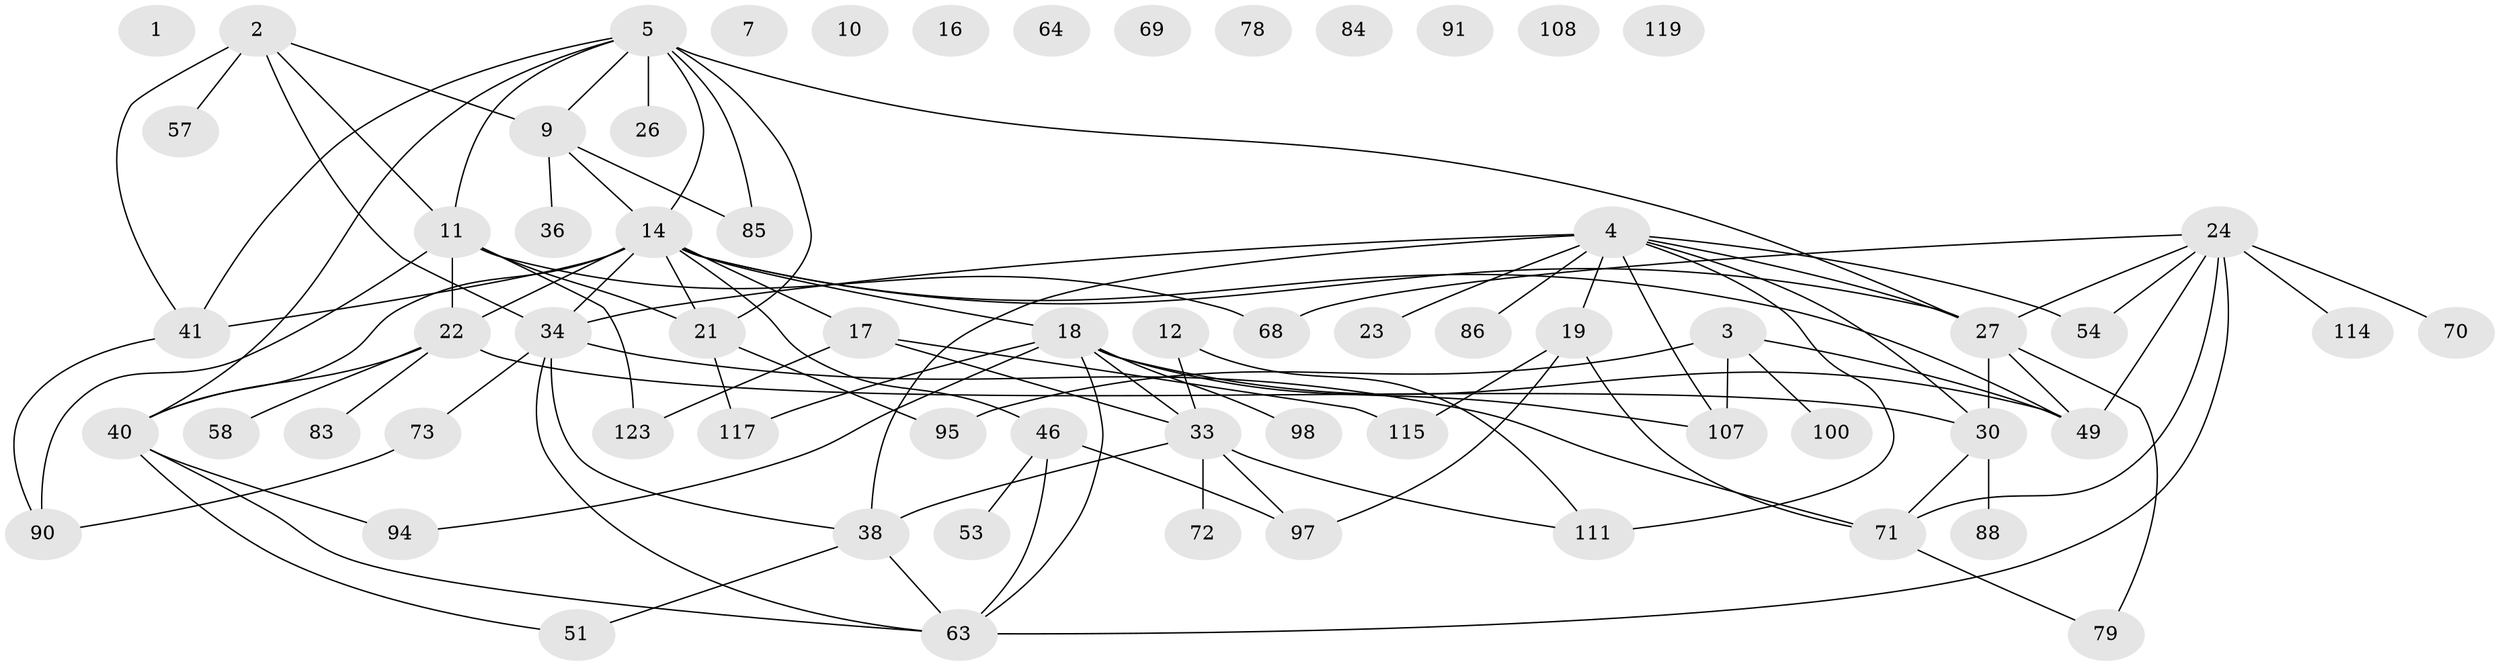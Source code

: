 // original degree distribution, {0: 0.08870967741935484, 2: 0.27419354838709675, 1: 0.12096774193548387, 4: 0.1774193548387097, 3: 0.22580645161290322, 6: 0.04032258064516129, 5: 0.056451612903225805, 7: 0.016129032258064516}
// Generated by graph-tools (version 1.1) at 2025/12/03/09/25 04:12:53]
// undirected, 65 vertices, 99 edges
graph export_dot {
graph [start="1"]
  node [color=gray90,style=filled];
  1;
  2 [super="+76+82"];
  3 [super="+96"];
  4 [super="+8+15+20+25"];
  5 [super="+6+31+37+48"];
  7;
  9 [super="+13+65"];
  10;
  11 [super="+89+120"];
  12 [super="+42+110"];
  14 [super="+28+50+116+118"];
  16;
  17 [super="+55+59"];
  18 [super="+35+102"];
  19 [super="+44+61"];
  21 [super="+43+93"];
  22 [super="+77+124"];
  23;
  24 [super="+29+32+67"];
  26 [super="+66"];
  27 [super="+104+106+109"];
  30 [super="+47+112"];
  33 [super="+45+81+92"];
  34 [super="+52+60+74+122"];
  36;
  38 [super="+39+87"];
  40 [super="+99"];
  41 [super="+80"];
  46 [super="+56+113"];
  49;
  51;
  53;
  54;
  57;
  58 [super="+62"];
  63 [super="+101+105"];
  64;
  68;
  69;
  70;
  71 [super="+103"];
  72;
  73 [super="+75"];
  78;
  79;
  83;
  84;
  85;
  86;
  88;
  90 [super="+121"];
  91;
  94;
  95;
  97;
  98;
  100;
  107;
  108;
  111;
  114;
  115;
  117;
  119;
  123;
  2 -- 41;
  2 -- 11;
  2 -- 57;
  2 -- 9;
  2 -- 34;
  3 -- 49;
  3 -- 100;
  3 -- 107;
  3 -- 95;
  4 -- 23 [weight=2];
  4 -- 86;
  4 -- 111;
  4 -- 19;
  4 -- 54;
  4 -- 107;
  4 -- 30 [weight=2];
  4 -- 38;
  4 -- 27;
  4 -- 34;
  5 -- 9;
  5 -- 21;
  5 -- 41;
  5 -- 85;
  5 -- 14;
  5 -- 11;
  5 -- 26;
  5 -- 27;
  5 -- 40;
  9 -- 36;
  9 -- 85 [weight=2];
  9 -- 14;
  11 -- 68;
  11 -- 123;
  11 -- 90;
  11 -- 21;
  11 -- 22;
  12 -- 33;
  12 -- 111;
  14 -- 41 [weight=3];
  14 -- 49;
  14 -- 17;
  14 -- 18;
  14 -- 21;
  14 -- 22;
  14 -- 27 [weight=2];
  14 -- 34;
  14 -- 40;
  14 -- 46;
  17 -- 123;
  17 -- 33;
  17 -- 115;
  18 -- 98;
  18 -- 49;
  18 -- 94;
  18 -- 107;
  18 -- 117;
  18 -- 33;
  18 -- 63;
  19 -- 97;
  19 -- 115;
  19 -- 71;
  21 -- 117;
  21 -- 95;
  22 -- 83;
  22 -- 30;
  22 -- 40;
  22 -- 58;
  24 -- 114;
  24 -- 71 [weight=2];
  24 -- 27;
  24 -- 49;
  24 -- 68;
  24 -- 54;
  24 -- 70;
  24 -- 63;
  27 -- 49;
  27 -- 79;
  27 -- 30;
  30 -- 88 [weight=2];
  30 -- 71;
  33 -- 111;
  33 -- 72;
  33 -- 97;
  33 -- 38;
  34 -- 38;
  34 -- 73;
  34 -- 71 [weight=2];
  34 -- 63;
  38 -- 51;
  38 -- 63;
  40 -- 51;
  40 -- 94;
  40 -- 63;
  41 -- 90;
  46 -- 97;
  46 -- 63;
  46 -- 53;
  71 -- 79;
  73 -- 90;
}
